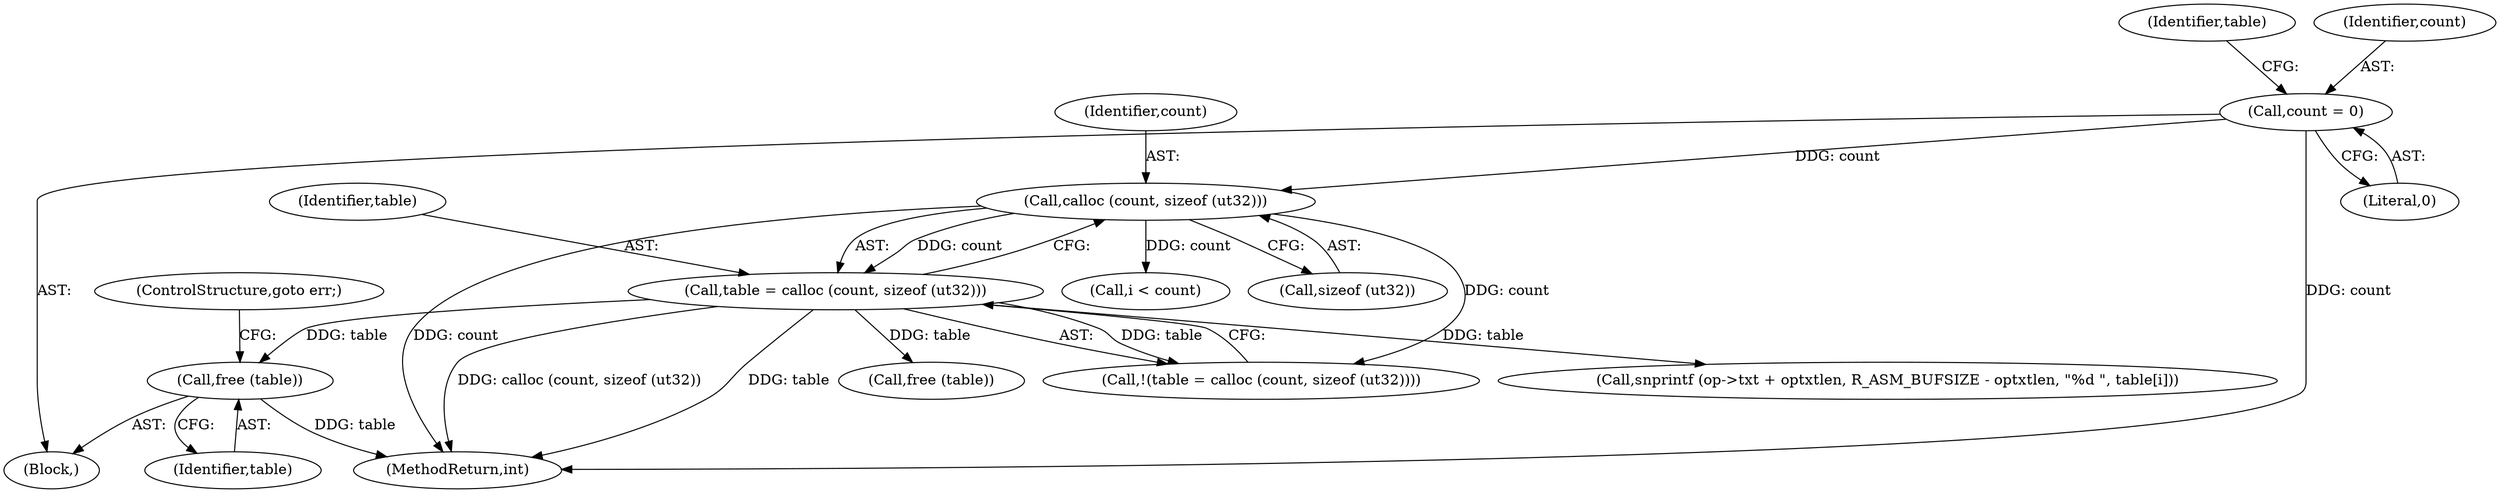 digraph "0_radare2_52b1526443c1f433087928291d1c3d37a5600515@API" {
"1000629" [label="(Call,free (table))"];
"1000473" [label="(Call,table = calloc (count, sizeof (ut32)))"];
"1000475" [label="(Call,calloc (count, sizeof (ut32)))"];
"1000437" [label="(Call,count = 0)"];
"1000472" [label="(Call,!(table = calloc (count, sizeof (ut32))))"];
"1000630" [label="(Identifier,table)"];
"1000439" [label="(Literal,0)"];
"1000442" [label="(Identifier,table)"];
"1000438" [label="(Identifier,count)"];
"1000435" [label="(Block,)"];
"1000600" [label="(Call,snprintf (op->txt + optxtlen, R_ASM_BUFSIZE - optxtlen, \"%d \", table[i]))"];
"1000494" [label="(Call,i < count)"];
"1000477" [label="(Call,sizeof (ut32))"];
"1000475" [label="(Call,calloc (count, sizeof (ut32)))"];
"1000437" [label="(Call,count = 0)"];
"1000473" [label="(Call,table = calloc (count, sizeof (ut32)))"];
"1000631" [label="(ControlStructure,goto err;)"];
"1000629" [label="(Call,free (table))"];
"1001086" [label="(MethodReturn,int)"];
"1000625" [label="(Call,free (table))"];
"1000474" [label="(Identifier,table)"];
"1000476" [label="(Identifier,count)"];
"1000629" -> "1000435"  [label="AST: "];
"1000629" -> "1000630"  [label="CFG: "];
"1000630" -> "1000629"  [label="AST: "];
"1000631" -> "1000629"  [label="CFG: "];
"1000629" -> "1001086"  [label="DDG: table"];
"1000473" -> "1000629"  [label="DDG: table"];
"1000473" -> "1000472"  [label="AST: "];
"1000473" -> "1000475"  [label="CFG: "];
"1000474" -> "1000473"  [label="AST: "];
"1000475" -> "1000473"  [label="AST: "];
"1000472" -> "1000473"  [label="CFG: "];
"1000473" -> "1001086"  [label="DDG: table"];
"1000473" -> "1001086"  [label="DDG: calloc (count, sizeof (ut32))"];
"1000473" -> "1000472"  [label="DDG: table"];
"1000475" -> "1000473"  [label="DDG: count"];
"1000473" -> "1000600"  [label="DDG: table"];
"1000473" -> "1000625"  [label="DDG: table"];
"1000475" -> "1000477"  [label="CFG: "];
"1000476" -> "1000475"  [label="AST: "];
"1000477" -> "1000475"  [label="AST: "];
"1000475" -> "1001086"  [label="DDG: count"];
"1000475" -> "1000472"  [label="DDG: count"];
"1000437" -> "1000475"  [label="DDG: count"];
"1000475" -> "1000494"  [label="DDG: count"];
"1000437" -> "1000435"  [label="AST: "];
"1000437" -> "1000439"  [label="CFG: "];
"1000438" -> "1000437"  [label="AST: "];
"1000439" -> "1000437"  [label="AST: "];
"1000442" -> "1000437"  [label="CFG: "];
"1000437" -> "1001086"  [label="DDG: count"];
}
